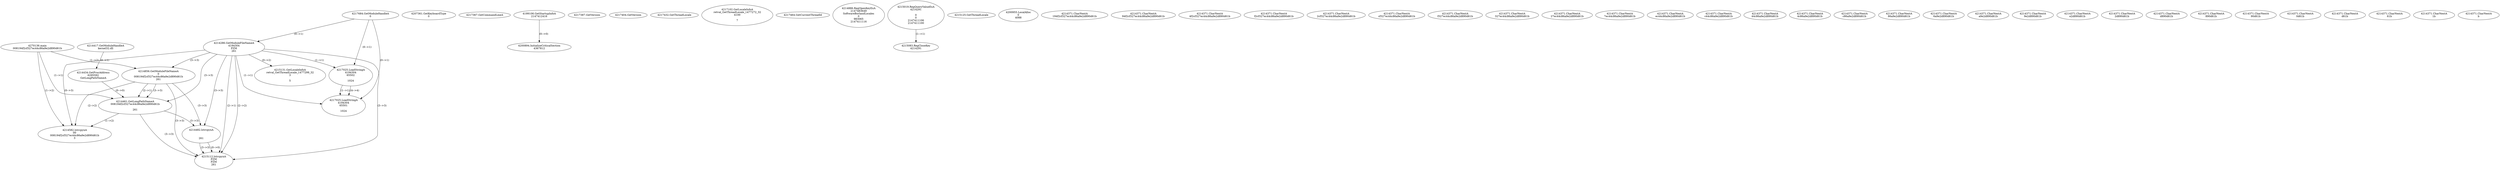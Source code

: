 // Global SCDG with merge call
digraph {
	0 [label="4270136.main
008194f2cf327ec44c86a9e2d890d61b"]
	1 [label="4217684.GetModuleHandleA
0"]
	2 [label="4207361.GetKeyboardType
0"]
	3 [label="4217367.GetCommandLineA
"]
	4 [label="4199106.GetStartupInfoA
2147412416"]
	5 [label="4217387.GetVersion
"]
	6 [label="4217404.GetVersion
"]
	7 [label="4217432.GetThreadLocale
"]
	8 [label="4217102.GetLocaleInfoA
retval_GetThreadLocale_1477272_32
4100

7"]
	9 [label="4217464.GetCurrentThreadId
"]
	10 [label="4214286.GetModuleFileNameA
4194304
PZM
261"]
	1 -> 10 [label="(0-->1)"]
	11 [label="4214856.GetModuleFileNameA
0
008194f2cf327ec44c86a9e2d890d61b
261"]
	0 -> 11 [label="(1-->2)"]
	10 -> 11 [label="(3-->3)"]
	12 [label="4214886.RegOpenKeyExA
2147483649
Software\Borland\Locales
0
983065
2147411116"]
	13 [label="4214417.GetModuleHandleA
kernel32.dll"]
	14 [label="4214434.GetProcAddress
6295592
GetLongPathNameA"]
	13 -> 14 [label="(0-->1)"]
	15 [label="4214461.GetLongPathNameA
008194f2cf327ec44c86a9e2d890d61b

261"]
	0 -> 15 [label="(1-->1)"]
	11 -> 15 [label="(2-->1)"]
	10 -> 15 [label="(3-->3)"]
	11 -> 15 [label="(3-->3)"]
	14 -> 15 [label="(0-->0)"]
	16 [label="4214482.lstrcpynA


261"]
	10 -> 16 [label="(3-->3)"]
	11 -> 16 [label="(3-->3)"]
	15 -> 16 [label="(3-->3)"]
	17 [label="4215019.RegQueryValueExA
4214291

0
0
2147411106
2147411100"]
	18 [label="4215083.RegCloseKey
4214291"]
	17 -> 18 [label="(1-->1)"]
	19 [label="4215112.lstrcpynA
PZM
PZM
261"]
	10 -> 19 [label="(2-->1)"]
	10 -> 19 [label="(2-->2)"]
	10 -> 19 [label="(3-->3)"]
	11 -> 19 [label="(3-->3)"]
	15 -> 19 [label="(3-->3)"]
	16 -> 19 [label="(3-->3)"]
	16 -> 19 [label="(0-->0)"]
	20 [label="4215125.GetThreadLocale
"]
	21 [label="4215131.GetLocaleInfoA
retval_GetThreadLocale_1477299_32
3

5"]
	10 -> 21 [label="(0-->2)"]
	22 [label="4217025.LoadStringA
4194304
65502

1024"]
	1 -> 22 [label="(0-->1)"]
	10 -> 22 [label="(1-->1)"]
	23 [label="4217025.LoadStringA
4194304
65501

1024"]
	1 -> 23 [label="(0-->1)"]
	10 -> 23 [label="(1-->1)"]
	22 -> 23 [label="(1-->1)"]
	22 -> 23 [label="(4-->4)"]
	24 [label="4200894.InitializeCriticalSection
4367812"]
	4 -> 24 [label="(0-->0)"]
	25 [label="4200955.LocalAlloc
0
4088"]
	26 [label="4214582.lstrcpynA
00
008194f2cf327ec44c86a9e2d890d61b
3"]
	0 -> 26 [label="(1-->2)"]
	11 -> 26 [label="(2-->2)"]
	15 -> 26 [label="(1-->2)"]
	10 -> 26 [label="(0-->3)"]
	27 [label="4214371.CharNextA
194f2cf327ec44c86a9e2d890d61b"]
	28 [label="4214371.CharNextA
94f2cf327ec44c86a9e2d890d61b"]
	29 [label="4214371.CharNextA
4f2cf327ec44c86a9e2d890d61b"]
	30 [label="4214371.CharNextA
f2cf327ec44c86a9e2d890d61b"]
	31 [label="4214371.CharNextA
2cf327ec44c86a9e2d890d61b"]
	32 [label="4214371.CharNextA
cf327ec44c86a9e2d890d61b"]
	33 [label="4214371.CharNextA
f327ec44c86a9e2d890d61b"]
	34 [label="4214371.CharNextA
327ec44c86a9e2d890d61b"]
	35 [label="4214371.CharNextA
27ec44c86a9e2d890d61b"]
	36 [label="4214371.CharNextA
7ec44c86a9e2d890d61b"]
	37 [label="4214371.CharNextA
ec44c86a9e2d890d61b"]
	38 [label="4214371.CharNextA
c44c86a9e2d890d61b"]
	39 [label="4214371.CharNextA
44c86a9e2d890d61b"]
	40 [label="4214371.CharNextA
4c86a9e2d890d61b"]
	41 [label="4214371.CharNextA
c86a9e2d890d61b"]
	42 [label="4214371.CharNextA
86a9e2d890d61b"]
	43 [label="4214371.CharNextA
6a9e2d890d61b"]
	44 [label="4214371.CharNextA
a9e2d890d61b"]
	45 [label="4214371.CharNextA
9e2d890d61b"]
	46 [label="4214371.CharNextA
e2d890d61b"]
	47 [label="4214371.CharNextA
2d890d61b"]
	48 [label="4214371.CharNextA
d890d61b"]
	49 [label="4214371.CharNextA
890d61b"]
	50 [label="4214371.CharNextA
90d61b"]
	51 [label="4214371.CharNextA
0d61b"]
	52 [label="4214371.CharNextA
d61b"]
	53 [label="4214371.CharNextA
61b"]
	54 [label="4214371.CharNextA
1b"]
	55 [label="4214371.CharNextA
b"]
}
